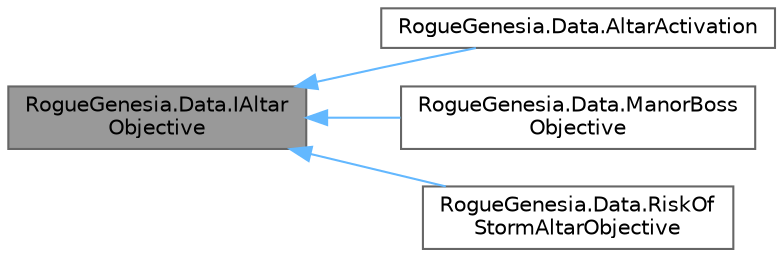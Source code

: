 digraph "RogueGenesia.Data.IAltarObjective"
{
 // LATEX_PDF_SIZE
  bgcolor="transparent";
  edge [fontname=Helvetica,fontsize=10,labelfontname=Helvetica,labelfontsize=10];
  node [fontname=Helvetica,fontsize=10,shape=box,height=0.2,width=0.4];
  rankdir="LR";
  Node1 [label="RogueGenesia.Data.IAltar\lObjective",height=0.2,width=0.4,color="gray40", fillcolor="grey60", style="filled", fontcolor="black",tooltip=" "];
  Node1 -> Node2 [dir="back",color="steelblue1",style="solid"];
  Node2 [label="RogueGenesia.Data.AltarActivation",height=0.2,width=0.4,color="gray40", fillcolor="white", style="filled",URL="$class_rogue_genesia_1_1_data_1_1_altar_activation.html",tooltip=" "];
  Node1 -> Node3 [dir="back",color="steelblue1",style="solid"];
  Node3 [label="RogueGenesia.Data.ManorBoss\lObjective",height=0.2,width=0.4,color="gray40", fillcolor="white", style="filled",URL="$class_rogue_genesia_1_1_data_1_1_manor_boss_objective.html",tooltip=" "];
  Node1 -> Node4 [dir="back",color="steelblue1",style="solid"];
  Node4 [label="RogueGenesia.Data.RiskOf\lStormAltarObjective",height=0.2,width=0.4,color="gray40", fillcolor="white", style="filled",URL="$class_rogue_genesia_1_1_data_1_1_risk_of_storm_altar_objective.html",tooltip=" "];
}
